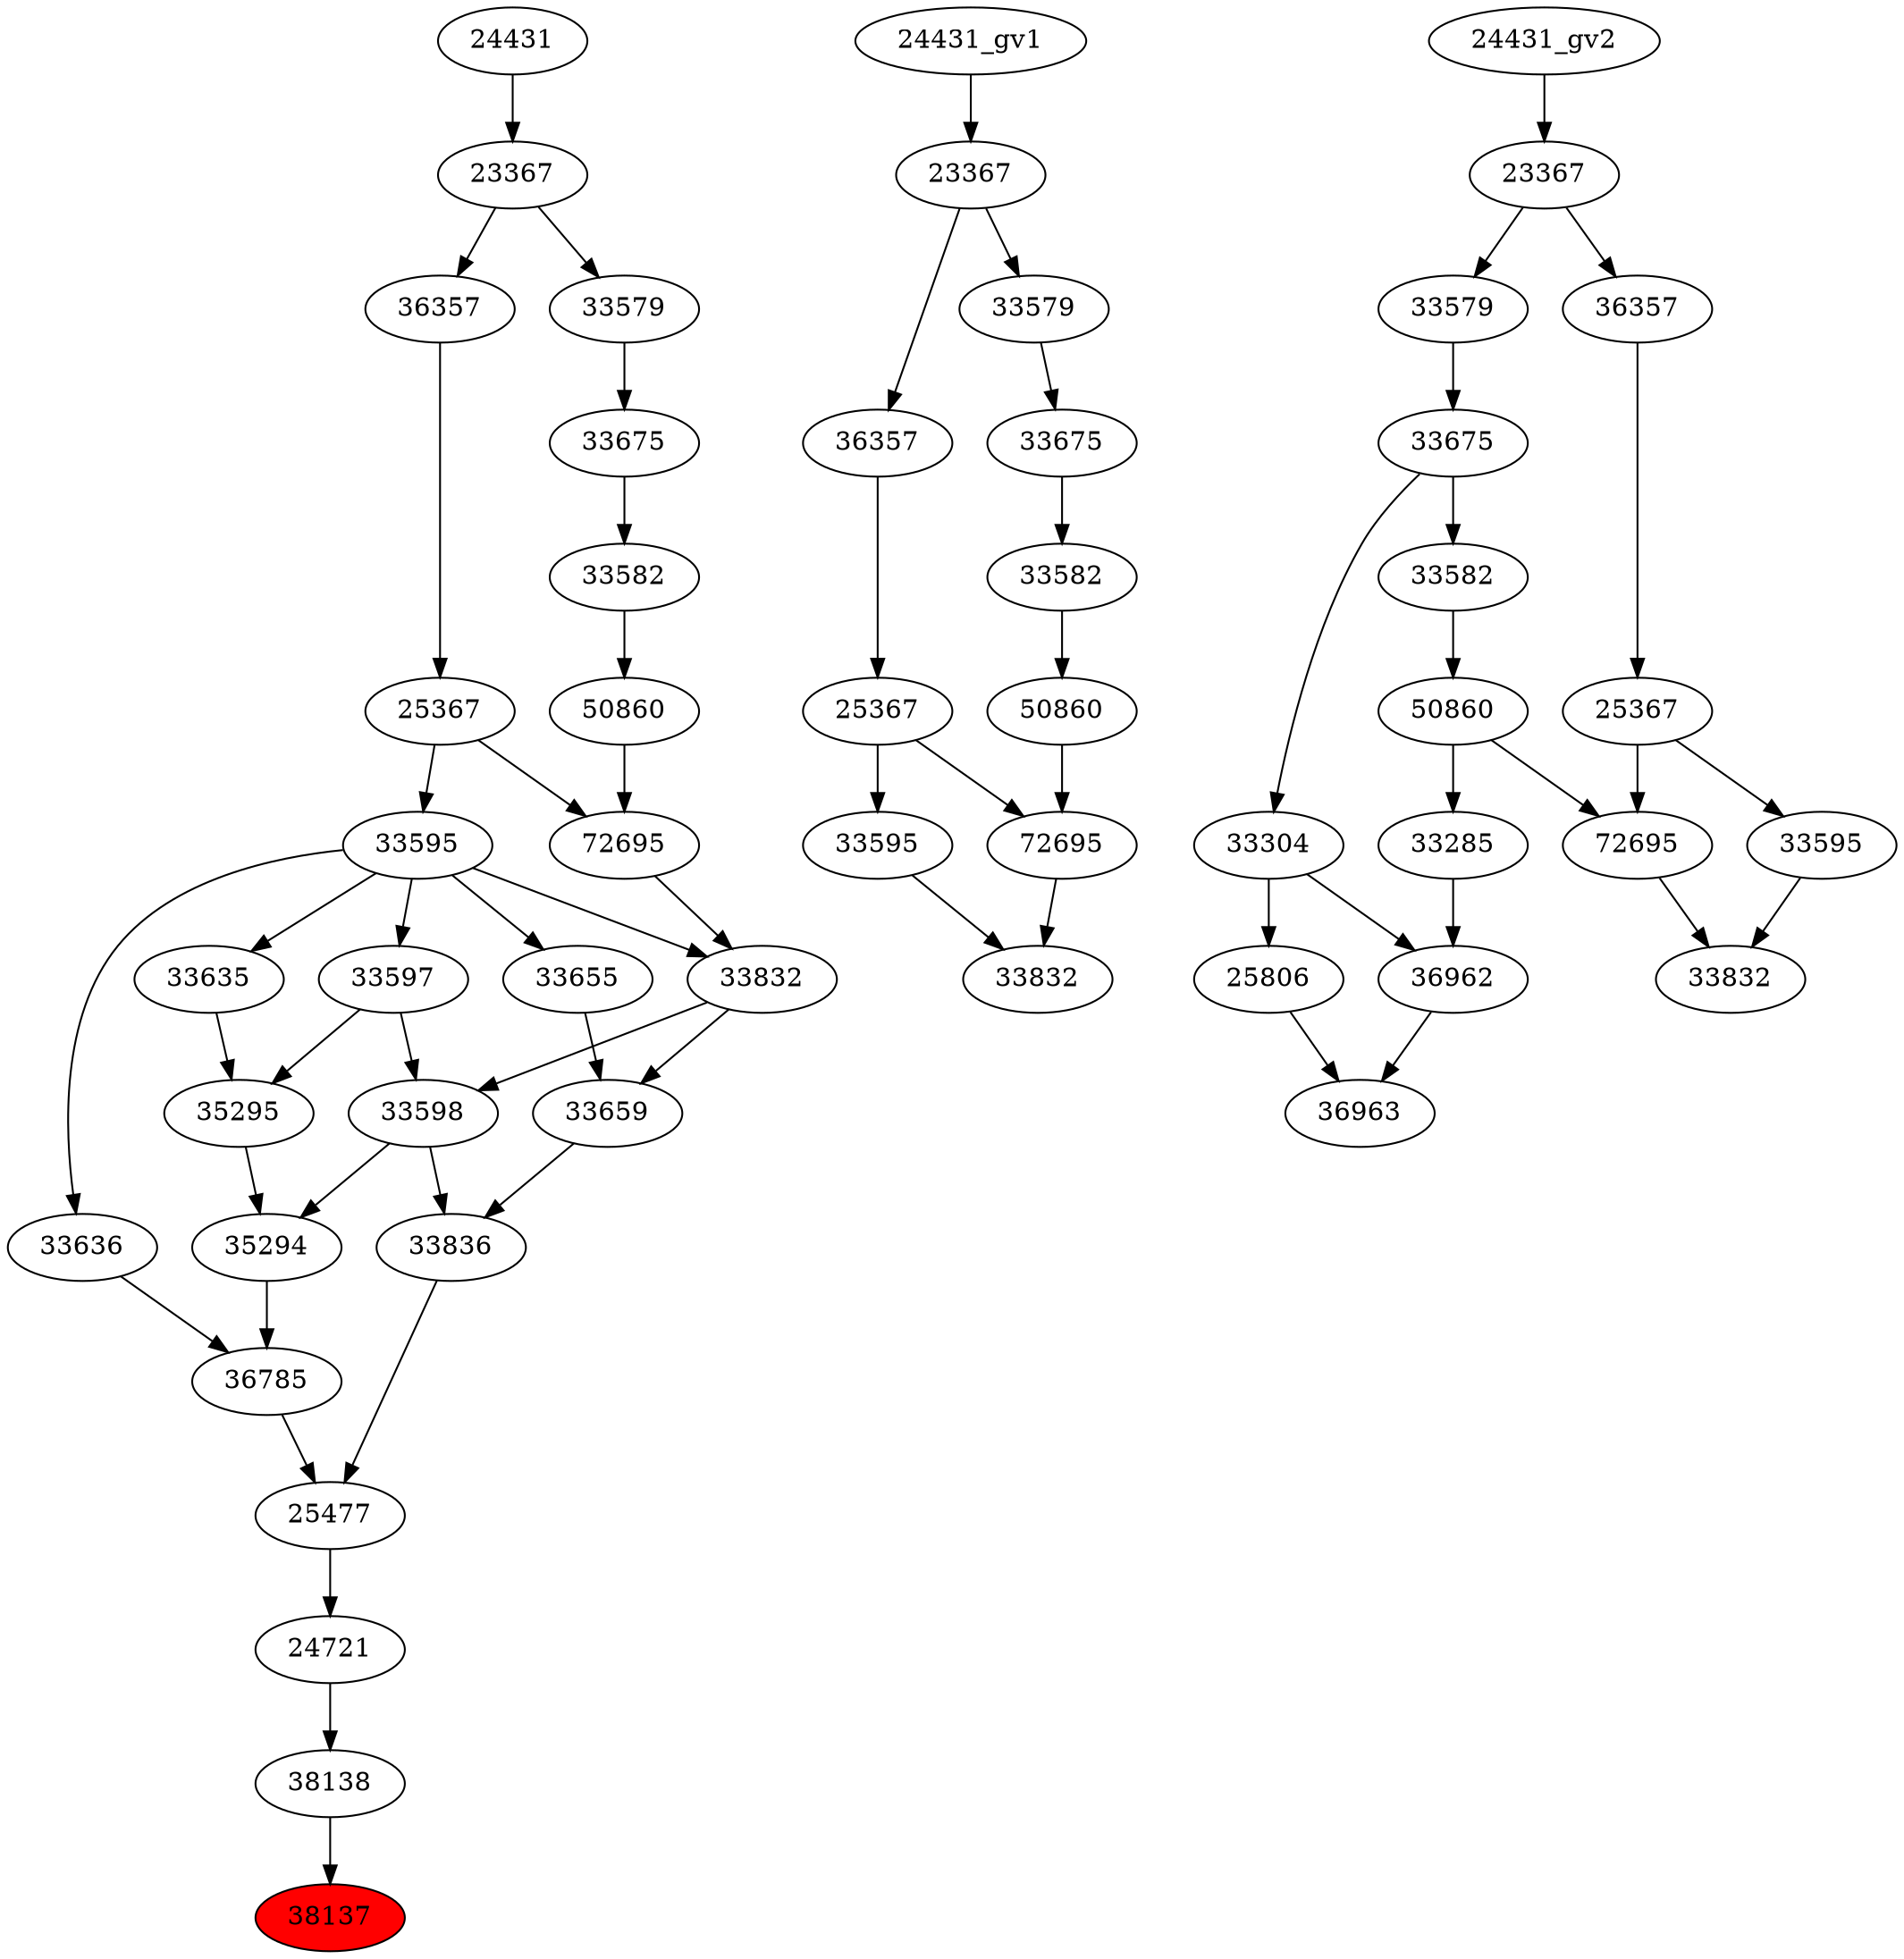 strict digraph root {
	node [label="\N"];
	{
		node [fillcolor="",
			label="\N",
			style=""
		];
		38137		 [fillcolor=red,
			label=38137,
			style=filled];
		38138		 [label=38138];
		38138 -> 38137;
		24721		 [label=24721];
		24721 -> 38138;
		25477		 [label=25477];
		25477 -> 24721;
		36785		 [label=36785];
		36785 -> 25477;
		33836		 [label=33836];
		33836 -> 25477;
		35294		 [label=35294];
		35294 -> 36785;
		33636		 [label=33636];
		33636 -> 36785;
		33659		 [label=33659];
		33659 -> 33836;
		33598		 [label=33598];
		33598 -> 33836;
		33598 -> 35294;
		35295		 [label=35295];
		35295 -> 35294;
		33595		 [label=33595];
		33595 -> 33636;
		33655		 [label=33655];
		33595 -> 33655;
		33832		 [label=33832];
		33595 -> 33832;
		33597		 [label=33597];
		33595 -> 33597;
		33635		 [label=33635];
		33595 -> 33635;
		33655 -> 33659;
		33832 -> 33659;
		33832 -> 33598;
		33597 -> 33598;
		33597 -> 35295;
		33635 -> 35295;
		25367		 [label=25367];
		25367 -> 33595;
		72695		 [label=72695];
		25367 -> 72695;
		72695 -> 33832;
		36357		 [label=36357];
		36357 -> 25367;
		50860		 [label=50860];
		50860 -> 72695;
		23367		 [label=23367];
		23367 -> 36357;
		33579		 [label=33579];
		23367 -> 33579;
		33582		 [label=33582];
		33582 -> 50860;
		24431		 [label=24431];
		24431 -> 23367;
		33675		 [label=33675];
		33675 -> 33582;
		33579 -> 33675;
	}
	{
		node [label="\N"];
		"33595_gv1"		 [label=33595];
		"33832_gv1"		 [label=33832];
		"33595_gv1" -> "33832_gv1";
		"25367_gv1"		 [label=25367];
		"25367_gv1" -> "33595_gv1";
		"72695_gv1"		 [label=72695];
		"25367_gv1" -> "72695_gv1";
		"72695_gv1" -> "33832_gv1";
		"36357_gv1"		 [label=36357];
		"36357_gv1" -> "25367_gv1";
		"50860_gv1"		 [label=50860];
		"50860_gv1" -> "72695_gv1";
		"23367_gv1"		 [label=23367];
		"23367_gv1" -> "36357_gv1";
		"33579_gv1"		 [label=33579];
		"23367_gv1" -> "33579_gv1";
		"33582_gv1"		 [label=33582];
		"33582_gv1" -> "50860_gv1";
		"24431_gv1" -> "23367_gv1";
		"33675_gv1"		 [label=33675];
		"33675_gv1" -> "33582_gv1";
		"33579_gv1" -> "33675_gv1";
	}
	{
		node [label="\N"];
		"50860_gv2"		 [label=50860];
		"72695_gv2"		 [label=72695];
		"50860_gv2" -> "72695_gv2";
		33285		 [label=33285];
		"50860_gv2" -> 33285;
		"33582_gv2"		 [label=33582];
		"33582_gv2" -> "50860_gv2";
		"33675_gv2"		 [label=33675];
		"33675_gv2" -> "33582_gv2";
		33304		 [label=33304];
		"33675_gv2" -> 33304;
		"33832_gv2"		 [label=33832];
		"72695_gv2" -> "33832_gv2";
		"33595_gv2"		 [label=33595];
		"33595_gv2" -> "33832_gv2";
		"33579_gv2"		 [label=33579];
		"33579_gv2" -> "33675_gv2";
		"25367_gv2"		 [label=25367];
		"25367_gv2" -> "72695_gv2";
		"25367_gv2" -> "33595_gv2";
		"23367_gv2"		 [label=23367];
		"23367_gv2" -> "33579_gv2";
		"36357_gv2"		 [label=36357];
		"23367_gv2" -> "36357_gv2";
		36963		 [label=36963];
		36962		 [label=36962];
		36962 -> 36963;
		25806		 [label=25806];
		25806 -> 36963;
		"36357_gv2" -> "25367_gv2";
		"24431_gv2" -> "23367_gv2";
		33285 -> 36962;
		33304 -> 36962;
		33304 -> 25806;
	}
}
